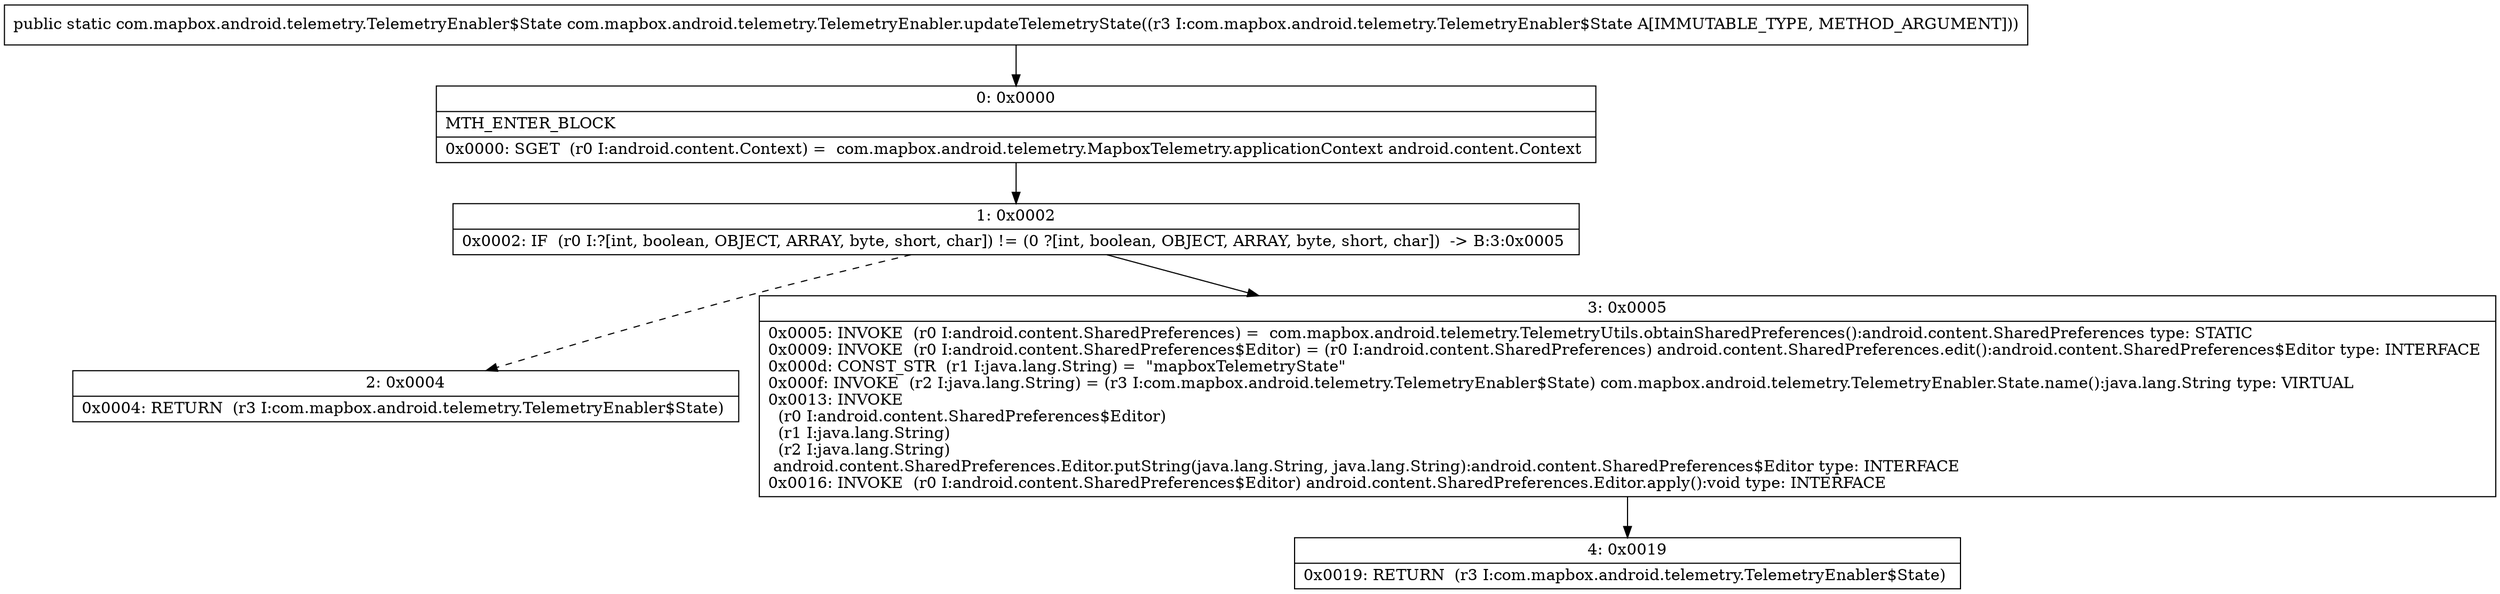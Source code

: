 digraph "CFG forcom.mapbox.android.telemetry.TelemetryEnabler.updateTelemetryState(Lcom\/mapbox\/android\/telemetry\/TelemetryEnabler$State;)Lcom\/mapbox\/android\/telemetry\/TelemetryEnabler$State;" {
Node_0 [shape=record,label="{0\:\ 0x0000|MTH_ENTER_BLOCK\l|0x0000: SGET  (r0 I:android.content.Context) =  com.mapbox.android.telemetry.MapboxTelemetry.applicationContext android.content.Context \l}"];
Node_1 [shape=record,label="{1\:\ 0x0002|0x0002: IF  (r0 I:?[int, boolean, OBJECT, ARRAY, byte, short, char]) != (0 ?[int, boolean, OBJECT, ARRAY, byte, short, char])  \-\> B:3:0x0005 \l}"];
Node_2 [shape=record,label="{2\:\ 0x0004|0x0004: RETURN  (r3 I:com.mapbox.android.telemetry.TelemetryEnabler$State) \l}"];
Node_3 [shape=record,label="{3\:\ 0x0005|0x0005: INVOKE  (r0 I:android.content.SharedPreferences) =  com.mapbox.android.telemetry.TelemetryUtils.obtainSharedPreferences():android.content.SharedPreferences type: STATIC \l0x0009: INVOKE  (r0 I:android.content.SharedPreferences$Editor) = (r0 I:android.content.SharedPreferences) android.content.SharedPreferences.edit():android.content.SharedPreferences$Editor type: INTERFACE \l0x000d: CONST_STR  (r1 I:java.lang.String) =  \"mapboxTelemetryState\" \l0x000f: INVOKE  (r2 I:java.lang.String) = (r3 I:com.mapbox.android.telemetry.TelemetryEnabler$State) com.mapbox.android.telemetry.TelemetryEnabler.State.name():java.lang.String type: VIRTUAL \l0x0013: INVOKE  \l  (r0 I:android.content.SharedPreferences$Editor)\l  (r1 I:java.lang.String)\l  (r2 I:java.lang.String)\l android.content.SharedPreferences.Editor.putString(java.lang.String, java.lang.String):android.content.SharedPreferences$Editor type: INTERFACE \l0x0016: INVOKE  (r0 I:android.content.SharedPreferences$Editor) android.content.SharedPreferences.Editor.apply():void type: INTERFACE \l}"];
Node_4 [shape=record,label="{4\:\ 0x0019|0x0019: RETURN  (r3 I:com.mapbox.android.telemetry.TelemetryEnabler$State) \l}"];
MethodNode[shape=record,label="{public static com.mapbox.android.telemetry.TelemetryEnabler$State com.mapbox.android.telemetry.TelemetryEnabler.updateTelemetryState((r3 I:com.mapbox.android.telemetry.TelemetryEnabler$State A[IMMUTABLE_TYPE, METHOD_ARGUMENT])) }"];
MethodNode -> Node_0;
Node_0 -> Node_1;
Node_1 -> Node_2[style=dashed];
Node_1 -> Node_3;
Node_3 -> Node_4;
}

